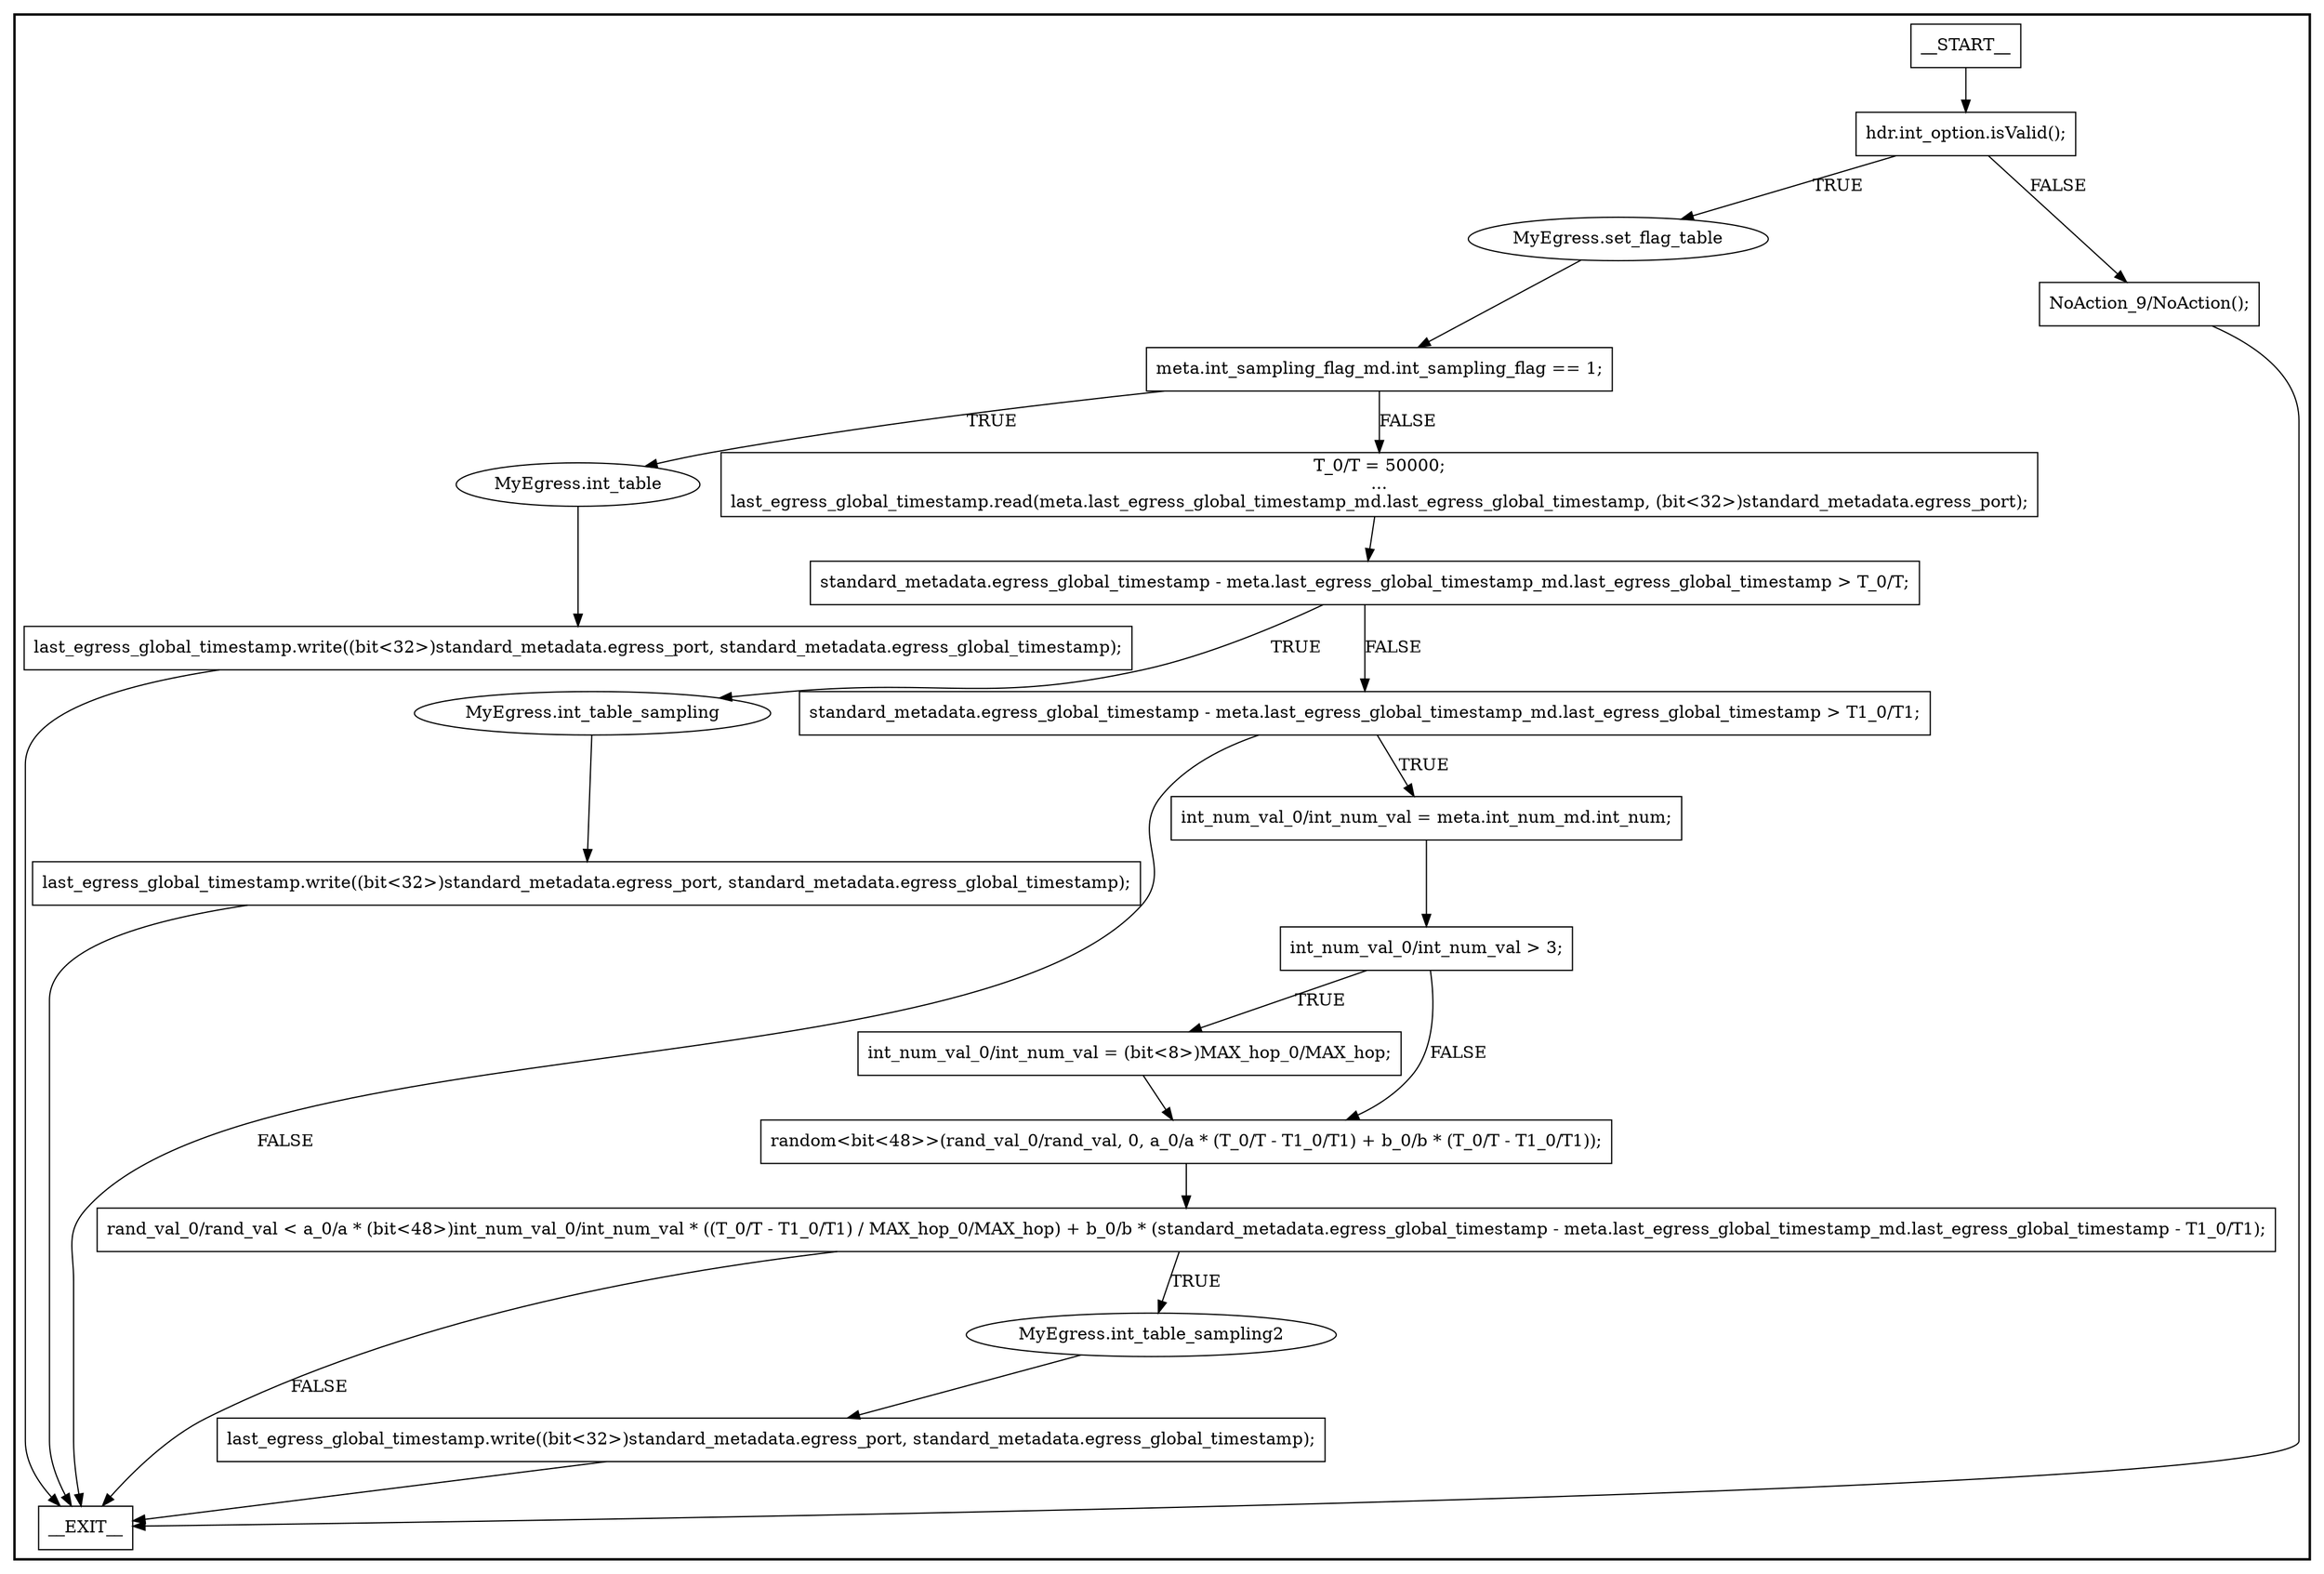 digraph MyEgress {
subgraph cluster {
graph [
label="", labeljust=r, style=bold];
0[label=__START__, margin="", shape=rectangle, style=solid];
1[label=__EXIT__, margin="", shape=rectangle, style=solid];
2[label="hdr.int_option.isValid();", margin="", shape=rectangle, style=solid];
3[label="MyEgress.set_flag_table", margin="", shape=ellipse, style=solid];
4[label="meta.int_sampling_flag_md.int_sampling_flag == 1;", margin="", shape=rectangle, style=solid];
5[label="MyEgress.int_table", margin="", shape=ellipse, style=solid];
6[label="last_egress_global_timestamp.write((bit<32>)standard_metadata.egress_port, standard_metadata.egress_global_timestamp);", margin="", shape=rectangle, style=solid];
7[label="T_0/T = 50000;
...
last_egress_global_timestamp.read(meta.last_egress_global_timestamp_md.last_egress_global_timestamp, (bit<32>)standard_metadata.egress_port);", margin="", shape=rectangle, style=solid];
8[label="standard_metadata.egress_global_timestamp - meta.last_egress_global_timestamp_md.last_egress_global_timestamp > T_0/T;", margin="", shape=rectangle, style=solid];
9[label="MyEgress.int_table_sampling", margin="", shape=ellipse, style=solid];
10[label="last_egress_global_timestamp.write((bit<32>)standard_metadata.egress_port, standard_metadata.egress_global_timestamp);", margin="", shape=rectangle, style=solid];
11[label="standard_metadata.egress_global_timestamp - meta.last_egress_global_timestamp_md.last_egress_global_timestamp > T1_0/T1;", margin="", shape=rectangle, style=solid];
12[label="int_num_val_0/int_num_val = meta.int_num_md.int_num;", margin="", shape=rectangle, style=solid];
13[label="int_num_val_0/int_num_val > 3;", margin="", shape=rectangle, style=solid];
14[label="int_num_val_0/int_num_val = (bit<8>)MAX_hop_0/MAX_hop;", margin="", shape=rectangle, style=solid];
15[label="random<bit<48>>(rand_val_0/rand_val, 0, a_0/a * (T_0/T - T1_0/T1) + b_0/b * (T_0/T - T1_0/T1));", margin="", shape=rectangle, style=solid];
16[label="rand_val_0/rand_val < a_0/a * (bit<48>)int_num_val_0/int_num_val * ((T_0/T - T1_0/T1) / MAX_hop_0/MAX_hop) + b_0/b * (standard_metadata.egress_global_timestamp - meta.last_egress_global_timestamp_md.last_egress_global_timestamp - T1_0/T1);", margin="", shape=rectangle, style=solid];
17[label="MyEgress.int_table_sampling2", margin="", shape=ellipse, style=solid];
18[label="last_egress_global_timestamp.write((bit<32>)standard_metadata.egress_port, standard_metadata.egress_global_timestamp);", margin="", shape=rectangle, style=solid];
19[label="NoAction_9/NoAction();", margin="", shape=rectangle, style=solid];
0 -> 2[label=""];
2 -> 3[label=TRUE];
2 -> 19[label=FALSE];
3 -> 4[label=""];
4 -> 5[label=TRUE];
4 -> 7[label=FALSE];
5 -> 6[label=""];
6 -> 1[label=""];
7 -> 8[label=""];
8 -> 9[label=TRUE];
8 -> 11[label=FALSE];
9 -> 10[label=""];
10 -> 1[label=""];
11 -> 12[label=TRUE];
11 -> 1[label=FALSE];
12 -> 13[label=""];
13 -> 14[label=TRUE];
13 -> 15[label=FALSE];
14 -> 15[label=""];
15 -> 16[label=""];
16 -> 17[label=TRUE];
16 -> 1[label=FALSE];
17 -> 18[label=""];
18 -> 1[label=""];
19 -> 1[label=""];
}
}
